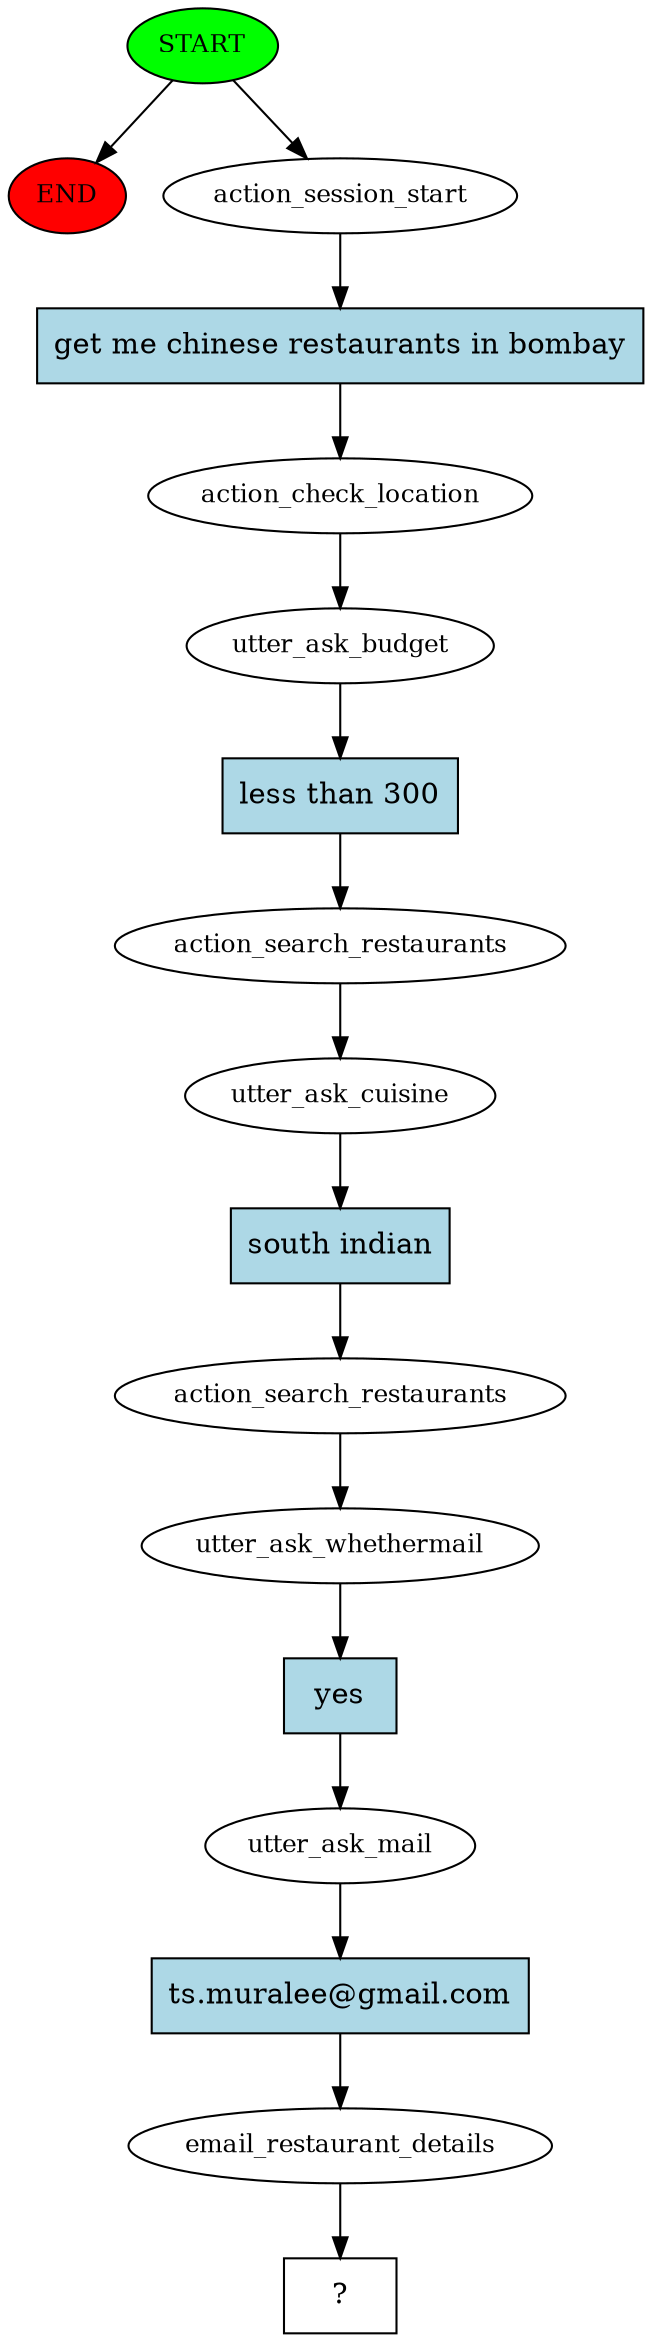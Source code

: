 digraph  {
0 [class="start active", fillcolor=green, fontsize=12, label=START, style=filled];
"-1" [class=end, fillcolor=red, fontsize=12, label=END, style=filled];
1 [class=active, fontsize=12, label=action_session_start];
2 [class=active, fontsize=12, label=action_check_location];
3 [class=active, fontsize=12, label=utter_ask_budget];
4 [class=active, fontsize=12, label=action_search_restaurants];
5 [class=active, fontsize=12, label=utter_ask_cuisine];
6 [class=active, fontsize=12, label=action_search_restaurants];
7 [class=active, fontsize=12, label=utter_ask_whethermail];
8 [class=active, fontsize=12, label=utter_ask_mail];
9 [class=active, fontsize=12, label=email_restaurant_details];
10 [class="intent dashed active", label="  ?  ", shape=rect];
11 [class="intent active", fillcolor=lightblue, label="get me chinese restaurants in bombay", shape=rect, style=filled];
12 [class="intent active", fillcolor=lightblue, label="less than 300", shape=rect, style=filled];
13 [class="intent active", fillcolor=lightblue, label="south indian", shape=rect, style=filled];
14 [class="intent active", fillcolor=lightblue, label=yes, shape=rect, style=filled];
15 [class="intent active", fillcolor=lightblue, label="ts.muralee@gmail.com", shape=rect, style=filled];
0 -> "-1"  [class="", key=NONE, label=""];
0 -> 1  [class=active, key=NONE, label=""];
1 -> 11  [class=active, key=0];
2 -> 3  [class=active, key=NONE, label=""];
3 -> 12  [class=active, key=0];
4 -> 5  [class=active, key=NONE, label=""];
5 -> 13  [class=active, key=0];
6 -> 7  [class=active, key=NONE, label=""];
7 -> 14  [class=active, key=0];
8 -> 15  [class=active, key=0];
9 -> 10  [class=active, key=NONE, label=""];
11 -> 2  [class=active, key=0];
12 -> 4  [class=active, key=0];
13 -> 6  [class=active, key=0];
14 -> 8  [class=active, key=0];
15 -> 9  [class=active, key=0];
}
